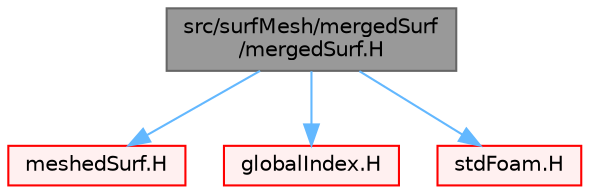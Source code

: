 digraph "src/surfMesh/mergedSurf/mergedSurf.H"
{
 // LATEX_PDF_SIZE
  bgcolor="transparent";
  edge [fontname=Helvetica,fontsize=10,labelfontname=Helvetica,labelfontsize=10];
  node [fontname=Helvetica,fontsize=10,shape=box,height=0.2,width=0.4];
  Node1 [id="Node000001",label="src/surfMesh/mergedSurf\l/mergedSurf.H",height=0.2,width=0.4,color="gray40", fillcolor="grey60", style="filled", fontcolor="black",tooltip=" "];
  Node1 -> Node2 [id="edge1_Node000001_Node000002",color="steelblue1",style="solid",tooltip=" "];
  Node2 [id="Node000002",label="meshedSurf.H",height=0.2,width=0.4,color="red", fillcolor="#FFF0F0", style="filled",URL="$meshedSurf_8H.html",tooltip=" "];
  Node1 -> Node214 [id="edge2_Node000001_Node000214",color="steelblue1",style="solid",tooltip=" "];
  Node214 [id="Node000214",label="globalIndex.H",height=0.2,width=0.4,color="red", fillcolor="#FFF0F0", style="filled",URL="$globalIndex_8H.html",tooltip=" "];
  Node1 -> Node71 [id="edge3_Node000001_Node000071",color="steelblue1",style="solid",tooltip=" "];
  Node71 [id="Node000071",label="stdFoam.H",height=0.2,width=0.4,color="red", fillcolor="#FFF0F0", style="filled",URL="$stdFoam_8H.html",tooltip="Includes some standard C++ headers, defines global macros and templates used in multiple places by Op..."];
}
